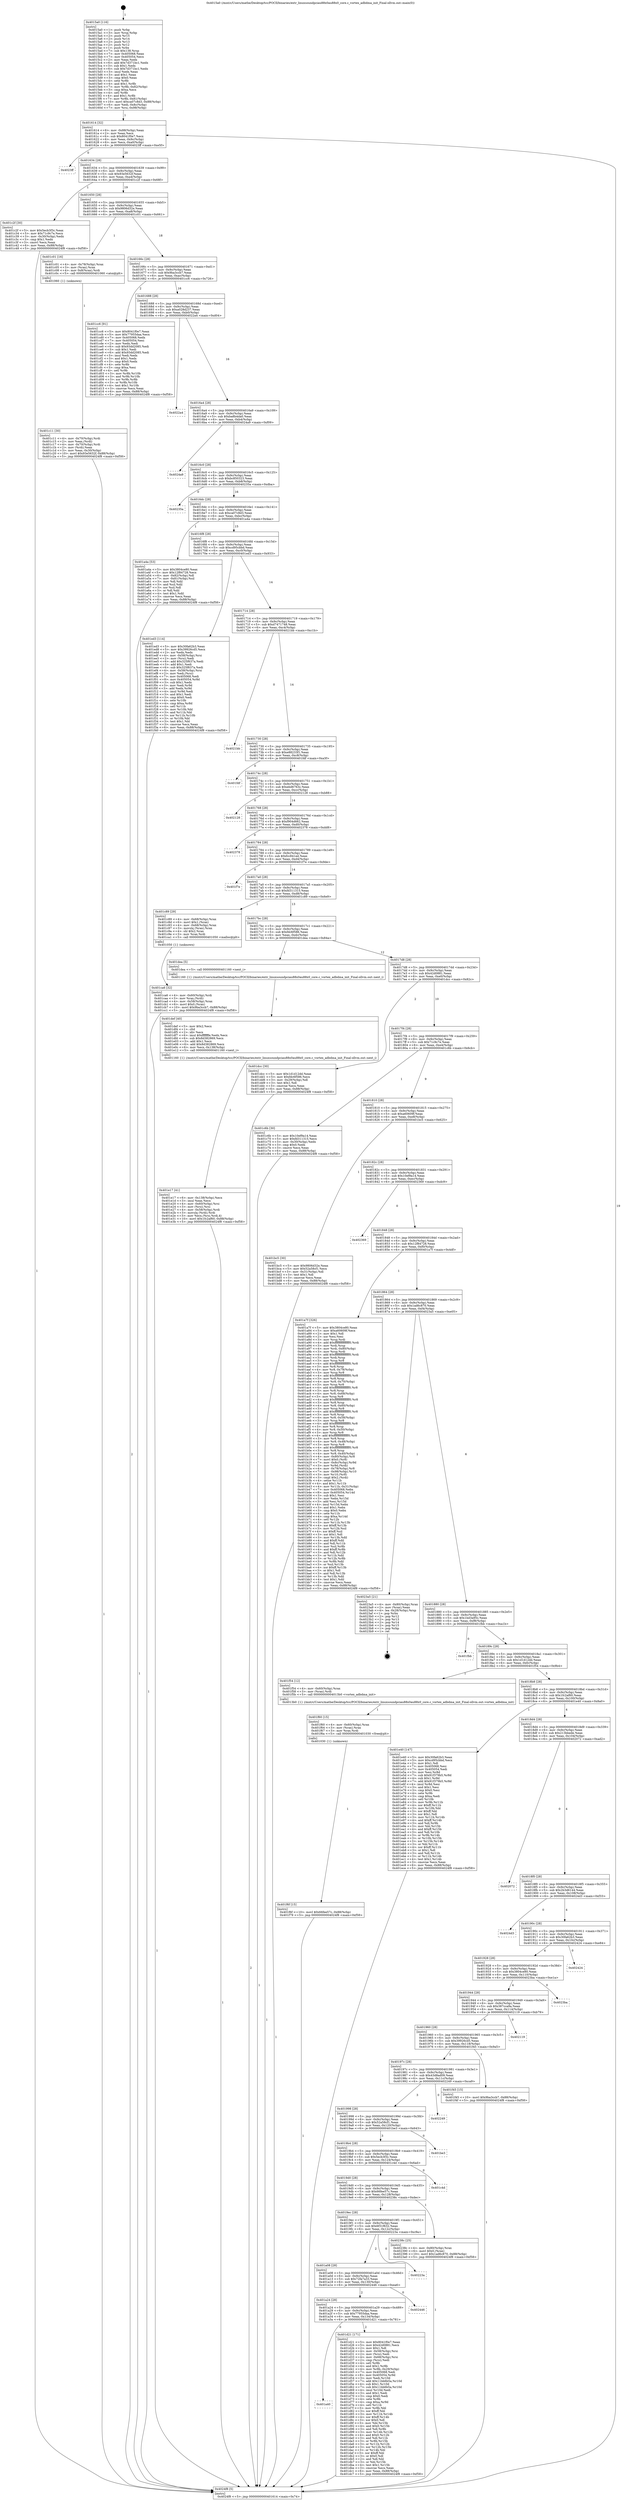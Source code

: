 digraph "0x4015a0" {
  label = "0x4015a0 (/mnt/c/Users/mathe/Desktop/tcc/POCII/binaries/extr_linuxsoundpciau88x0au88x0_core.c_vortex_adbdma_init_Final-ollvm.out::main(0))"
  labelloc = "t"
  node[shape=record]

  Entry [label="",width=0.3,height=0.3,shape=circle,fillcolor=black,style=filled]
  "0x401614" [label="{
     0x401614 [32]\l
     | [instrs]\l
     &nbsp;&nbsp;0x401614 \<+6\>: mov -0x88(%rbp),%eax\l
     &nbsp;&nbsp;0x40161a \<+2\>: mov %eax,%ecx\l
     &nbsp;&nbsp;0x40161c \<+6\>: sub $0x8041f0e7,%ecx\l
     &nbsp;&nbsp;0x401622 \<+6\>: mov %eax,-0x9c(%rbp)\l
     &nbsp;&nbsp;0x401628 \<+6\>: mov %ecx,-0xa0(%rbp)\l
     &nbsp;&nbsp;0x40162e \<+6\>: je 00000000004023ff \<main+0xe5f\>\l
  }"]
  "0x4023ff" [label="{
     0x4023ff\l
  }", style=dashed]
  "0x401634" [label="{
     0x401634 [28]\l
     | [instrs]\l
     &nbsp;&nbsp;0x401634 \<+5\>: jmp 0000000000401639 \<main+0x99\>\l
     &nbsp;&nbsp;0x401639 \<+6\>: mov -0x9c(%rbp),%eax\l
     &nbsp;&nbsp;0x40163f \<+5\>: sub $0x93e5632f,%eax\l
     &nbsp;&nbsp;0x401644 \<+6\>: mov %eax,-0xa4(%rbp)\l
     &nbsp;&nbsp;0x40164a \<+6\>: je 0000000000401c2f \<main+0x68f\>\l
  }"]
  Exit [label="",width=0.3,height=0.3,shape=circle,fillcolor=black,style=filled,peripheries=2]
  "0x401c2f" [label="{
     0x401c2f [30]\l
     | [instrs]\l
     &nbsp;&nbsp;0x401c2f \<+5\>: mov $0x5ecb3f3c,%eax\l
     &nbsp;&nbsp;0x401c34 \<+5\>: mov $0x71c9c7e,%ecx\l
     &nbsp;&nbsp;0x401c39 \<+3\>: mov -0x30(%rbp),%edx\l
     &nbsp;&nbsp;0x401c3c \<+3\>: cmp $0x1,%edx\l
     &nbsp;&nbsp;0x401c3f \<+3\>: cmovl %ecx,%eax\l
     &nbsp;&nbsp;0x401c42 \<+6\>: mov %eax,-0x88(%rbp)\l
     &nbsp;&nbsp;0x401c48 \<+5\>: jmp 00000000004024f8 \<main+0xf58\>\l
  }"]
  "0x401650" [label="{
     0x401650 [28]\l
     | [instrs]\l
     &nbsp;&nbsp;0x401650 \<+5\>: jmp 0000000000401655 \<main+0xb5\>\l
     &nbsp;&nbsp;0x401655 \<+6\>: mov -0x9c(%rbp),%eax\l
     &nbsp;&nbsp;0x40165b \<+5\>: sub $0x9806d32e,%eax\l
     &nbsp;&nbsp;0x401660 \<+6\>: mov %eax,-0xa8(%rbp)\l
     &nbsp;&nbsp;0x401666 \<+6\>: je 0000000000401c01 \<main+0x661\>\l
  }"]
  "0x401f6f" [label="{
     0x401f6f [15]\l
     | [instrs]\l
     &nbsp;&nbsp;0x401f6f \<+10\>: movl $0x66fee57c,-0x88(%rbp)\l
     &nbsp;&nbsp;0x401f79 \<+5\>: jmp 00000000004024f8 \<main+0xf58\>\l
  }"]
  "0x401c01" [label="{
     0x401c01 [16]\l
     | [instrs]\l
     &nbsp;&nbsp;0x401c01 \<+4\>: mov -0x78(%rbp),%rax\l
     &nbsp;&nbsp;0x401c05 \<+3\>: mov (%rax),%rax\l
     &nbsp;&nbsp;0x401c08 \<+4\>: mov 0x8(%rax),%rdi\l
     &nbsp;&nbsp;0x401c0c \<+5\>: call 0000000000401060 \<atoi@plt\>\l
     | [calls]\l
     &nbsp;&nbsp;0x401060 \{1\} (unknown)\l
  }"]
  "0x40166c" [label="{
     0x40166c [28]\l
     | [instrs]\l
     &nbsp;&nbsp;0x40166c \<+5\>: jmp 0000000000401671 \<main+0xd1\>\l
     &nbsp;&nbsp;0x401671 \<+6\>: mov -0x9c(%rbp),%eax\l
     &nbsp;&nbsp;0x401677 \<+5\>: sub $0x9ba3ccb7,%eax\l
     &nbsp;&nbsp;0x40167c \<+6\>: mov %eax,-0xac(%rbp)\l
     &nbsp;&nbsp;0x401682 \<+6\>: je 0000000000401cc6 \<main+0x726\>\l
  }"]
  "0x401f60" [label="{
     0x401f60 [15]\l
     | [instrs]\l
     &nbsp;&nbsp;0x401f60 \<+4\>: mov -0x60(%rbp),%rax\l
     &nbsp;&nbsp;0x401f64 \<+3\>: mov (%rax),%rax\l
     &nbsp;&nbsp;0x401f67 \<+3\>: mov %rax,%rdi\l
     &nbsp;&nbsp;0x401f6a \<+5\>: call 0000000000401030 \<free@plt\>\l
     | [calls]\l
     &nbsp;&nbsp;0x401030 \{1\} (unknown)\l
  }"]
  "0x401cc6" [label="{
     0x401cc6 [91]\l
     | [instrs]\l
     &nbsp;&nbsp;0x401cc6 \<+5\>: mov $0x8041f0e7,%eax\l
     &nbsp;&nbsp;0x401ccb \<+5\>: mov $0x77955daa,%ecx\l
     &nbsp;&nbsp;0x401cd0 \<+7\>: mov 0x405068,%edx\l
     &nbsp;&nbsp;0x401cd7 \<+7\>: mov 0x405054,%esi\l
     &nbsp;&nbsp;0x401cde \<+2\>: mov %edx,%edi\l
     &nbsp;&nbsp;0x401ce0 \<+6\>: sub $0x93dd2085,%edi\l
     &nbsp;&nbsp;0x401ce6 \<+3\>: sub $0x1,%edi\l
     &nbsp;&nbsp;0x401ce9 \<+6\>: add $0x93dd2085,%edi\l
     &nbsp;&nbsp;0x401cef \<+3\>: imul %edi,%edx\l
     &nbsp;&nbsp;0x401cf2 \<+3\>: and $0x1,%edx\l
     &nbsp;&nbsp;0x401cf5 \<+3\>: cmp $0x0,%edx\l
     &nbsp;&nbsp;0x401cf8 \<+4\>: sete %r8b\l
     &nbsp;&nbsp;0x401cfc \<+3\>: cmp $0xa,%esi\l
     &nbsp;&nbsp;0x401cff \<+4\>: setl %r9b\l
     &nbsp;&nbsp;0x401d03 \<+3\>: mov %r8b,%r10b\l
     &nbsp;&nbsp;0x401d06 \<+3\>: and %r9b,%r10b\l
     &nbsp;&nbsp;0x401d09 \<+3\>: xor %r9b,%r8b\l
     &nbsp;&nbsp;0x401d0c \<+3\>: or %r8b,%r10b\l
     &nbsp;&nbsp;0x401d0f \<+4\>: test $0x1,%r10b\l
     &nbsp;&nbsp;0x401d13 \<+3\>: cmovne %ecx,%eax\l
     &nbsp;&nbsp;0x401d16 \<+6\>: mov %eax,-0x88(%rbp)\l
     &nbsp;&nbsp;0x401d1c \<+5\>: jmp 00000000004024f8 \<main+0xf58\>\l
  }"]
  "0x401688" [label="{
     0x401688 [28]\l
     | [instrs]\l
     &nbsp;&nbsp;0x401688 \<+5\>: jmp 000000000040168d \<main+0xed\>\l
     &nbsp;&nbsp;0x40168d \<+6\>: mov -0x9c(%rbp),%eax\l
     &nbsp;&nbsp;0x401693 \<+5\>: sub $0xa028d237,%eax\l
     &nbsp;&nbsp;0x401698 \<+6\>: mov %eax,-0xb0(%rbp)\l
     &nbsp;&nbsp;0x40169e \<+6\>: je 00000000004022a4 \<main+0xd04\>\l
  }"]
  "0x401e17" [label="{
     0x401e17 [41]\l
     | [instrs]\l
     &nbsp;&nbsp;0x401e17 \<+6\>: mov -0x138(%rbp),%ecx\l
     &nbsp;&nbsp;0x401e1d \<+3\>: imul %eax,%ecx\l
     &nbsp;&nbsp;0x401e20 \<+4\>: mov -0x60(%rbp),%rsi\l
     &nbsp;&nbsp;0x401e24 \<+3\>: mov (%rsi),%rsi\l
     &nbsp;&nbsp;0x401e27 \<+4\>: mov -0x58(%rbp),%rdi\l
     &nbsp;&nbsp;0x401e2b \<+3\>: movslq (%rdi),%rdi\l
     &nbsp;&nbsp;0x401e2e \<+3\>: mov %ecx,(%rsi,%rdi,4)\l
     &nbsp;&nbsp;0x401e31 \<+10\>: movl $0x1fc2af60,-0x88(%rbp)\l
     &nbsp;&nbsp;0x401e3b \<+5\>: jmp 00000000004024f8 \<main+0xf58\>\l
  }"]
  "0x4022a4" [label="{
     0x4022a4\l
  }", style=dashed]
  "0x4016a4" [label="{
     0x4016a4 [28]\l
     | [instrs]\l
     &nbsp;&nbsp;0x4016a4 \<+5\>: jmp 00000000004016a9 \<main+0x109\>\l
     &nbsp;&nbsp;0x4016a9 \<+6\>: mov -0x9c(%rbp),%eax\l
     &nbsp;&nbsp;0x4016af \<+5\>: sub $0xba8b4da0,%eax\l
     &nbsp;&nbsp;0x4016b4 \<+6\>: mov %eax,-0xb4(%rbp)\l
     &nbsp;&nbsp;0x4016ba \<+6\>: je 00000000004024a9 \<main+0xf09\>\l
  }"]
  "0x401def" [label="{
     0x401def [40]\l
     | [instrs]\l
     &nbsp;&nbsp;0x401def \<+5\>: mov $0x2,%ecx\l
     &nbsp;&nbsp;0x401df4 \<+1\>: cltd\l
     &nbsp;&nbsp;0x401df5 \<+2\>: idiv %ecx\l
     &nbsp;&nbsp;0x401df7 \<+6\>: imul $0xfffffffe,%edx,%ecx\l
     &nbsp;&nbsp;0x401dfd \<+6\>: sub $0x8d382869,%ecx\l
     &nbsp;&nbsp;0x401e03 \<+3\>: add $0x1,%ecx\l
     &nbsp;&nbsp;0x401e06 \<+6\>: add $0x8d382869,%ecx\l
     &nbsp;&nbsp;0x401e0c \<+6\>: mov %ecx,-0x138(%rbp)\l
     &nbsp;&nbsp;0x401e12 \<+5\>: call 0000000000401160 \<next_i\>\l
     | [calls]\l
     &nbsp;&nbsp;0x401160 \{1\} (/mnt/c/Users/mathe/Desktop/tcc/POCII/binaries/extr_linuxsoundpciau88x0au88x0_core.c_vortex_adbdma_init_Final-ollvm.out::next_i)\l
  }"]
  "0x4024a9" [label="{
     0x4024a9\l
  }", style=dashed]
  "0x4016c0" [label="{
     0x4016c0 [28]\l
     | [instrs]\l
     &nbsp;&nbsp;0x4016c0 \<+5\>: jmp 00000000004016c5 \<main+0x125\>\l
     &nbsp;&nbsp;0x4016c5 \<+6\>: mov -0x9c(%rbp),%eax\l
     &nbsp;&nbsp;0x4016cb \<+5\>: sub $0xbc850323,%eax\l
     &nbsp;&nbsp;0x4016d0 \<+6\>: mov %eax,-0xb8(%rbp)\l
     &nbsp;&nbsp;0x4016d6 \<+6\>: je 000000000040235a \<main+0xdba\>\l
  }"]
  "0x401a40" [label="{
     0x401a40\l
  }", style=dashed]
  "0x40235a" [label="{
     0x40235a\l
  }", style=dashed]
  "0x4016dc" [label="{
     0x4016dc [28]\l
     | [instrs]\l
     &nbsp;&nbsp;0x4016dc \<+5\>: jmp 00000000004016e1 \<main+0x141\>\l
     &nbsp;&nbsp;0x4016e1 \<+6\>: mov -0x9c(%rbp),%eax\l
     &nbsp;&nbsp;0x4016e7 \<+5\>: sub $0xca07c8d3,%eax\l
     &nbsp;&nbsp;0x4016ec \<+6\>: mov %eax,-0xbc(%rbp)\l
     &nbsp;&nbsp;0x4016f2 \<+6\>: je 0000000000401a4a \<main+0x4aa\>\l
  }"]
  "0x401d21" [label="{
     0x401d21 [171]\l
     | [instrs]\l
     &nbsp;&nbsp;0x401d21 \<+5\>: mov $0x8041f0e7,%eax\l
     &nbsp;&nbsp;0x401d26 \<+5\>: mov $0x42d0881,%ecx\l
     &nbsp;&nbsp;0x401d2b \<+2\>: mov $0x1,%dl\l
     &nbsp;&nbsp;0x401d2d \<+4\>: mov -0x58(%rbp),%rsi\l
     &nbsp;&nbsp;0x401d31 \<+2\>: mov (%rsi),%edi\l
     &nbsp;&nbsp;0x401d33 \<+4\>: mov -0x68(%rbp),%rsi\l
     &nbsp;&nbsp;0x401d37 \<+2\>: cmp (%rsi),%edi\l
     &nbsp;&nbsp;0x401d39 \<+4\>: setl %r8b\l
     &nbsp;&nbsp;0x401d3d \<+4\>: and $0x1,%r8b\l
     &nbsp;&nbsp;0x401d41 \<+4\>: mov %r8b,-0x29(%rbp)\l
     &nbsp;&nbsp;0x401d45 \<+7\>: mov 0x405068,%edi\l
     &nbsp;&nbsp;0x401d4c \<+8\>: mov 0x405054,%r9d\l
     &nbsp;&nbsp;0x401d54 \<+3\>: mov %edi,%r10d\l
     &nbsp;&nbsp;0x401d57 \<+7\>: add $0x11bb6b5a,%r10d\l
     &nbsp;&nbsp;0x401d5e \<+4\>: sub $0x1,%r10d\l
     &nbsp;&nbsp;0x401d62 \<+7\>: sub $0x11bb6b5a,%r10d\l
     &nbsp;&nbsp;0x401d69 \<+4\>: imul %r10d,%edi\l
     &nbsp;&nbsp;0x401d6d \<+3\>: and $0x1,%edi\l
     &nbsp;&nbsp;0x401d70 \<+3\>: cmp $0x0,%edi\l
     &nbsp;&nbsp;0x401d73 \<+4\>: sete %r8b\l
     &nbsp;&nbsp;0x401d77 \<+4\>: cmp $0xa,%r9d\l
     &nbsp;&nbsp;0x401d7b \<+4\>: setl %r11b\l
     &nbsp;&nbsp;0x401d7f \<+3\>: mov %r8b,%bl\l
     &nbsp;&nbsp;0x401d82 \<+3\>: xor $0xff,%bl\l
     &nbsp;&nbsp;0x401d85 \<+3\>: mov %r11b,%r14b\l
     &nbsp;&nbsp;0x401d88 \<+4\>: xor $0xff,%r14b\l
     &nbsp;&nbsp;0x401d8c \<+3\>: xor $0x0,%dl\l
     &nbsp;&nbsp;0x401d8f \<+3\>: mov %bl,%r15b\l
     &nbsp;&nbsp;0x401d92 \<+4\>: and $0x0,%r15b\l
     &nbsp;&nbsp;0x401d96 \<+3\>: and %dl,%r8b\l
     &nbsp;&nbsp;0x401d99 \<+3\>: mov %r14b,%r12b\l
     &nbsp;&nbsp;0x401d9c \<+4\>: and $0x0,%r12b\l
     &nbsp;&nbsp;0x401da0 \<+3\>: and %dl,%r11b\l
     &nbsp;&nbsp;0x401da3 \<+3\>: or %r8b,%r15b\l
     &nbsp;&nbsp;0x401da6 \<+3\>: or %r11b,%r12b\l
     &nbsp;&nbsp;0x401da9 \<+3\>: xor %r12b,%r15b\l
     &nbsp;&nbsp;0x401dac \<+3\>: or %r14b,%bl\l
     &nbsp;&nbsp;0x401daf \<+3\>: xor $0xff,%bl\l
     &nbsp;&nbsp;0x401db2 \<+3\>: or $0x0,%dl\l
     &nbsp;&nbsp;0x401db5 \<+2\>: and %dl,%bl\l
     &nbsp;&nbsp;0x401db7 \<+3\>: or %bl,%r15b\l
     &nbsp;&nbsp;0x401dba \<+4\>: test $0x1,%r15b\l
     &nbsp;&nbsp;0x401dbe \<+3\>: cmovne %ecx,%eax\l
     &nbsp;&nbsp;0x401dc1 \<+6\>: mov %eax,-0x88(%rbp)\l
     &nbsp;&nbsp;0x401dc7 \<+5\>: jmp 00000000004024f8 \<main+0xf58\>\l
  }"]
  "0x401a4a" [label="{
     0x401a4a [53]\l
     | [instrs]\l
     &nbsp;&nbsp;0x401a4a \<+5\>: mov $0x3804ce80,%eax\l
     &nbsp;&nbsp;0x401a4f \<+5\>: mov $0x12f84728,%ecx\l
     &nbsp;&nbsp;0x401a54 \<+6\>: mov -0x82(%rbp),%dl\l
     &nbsp;&nbsp;0x401a5a \<+7\>: mov -0x81(%rbp),%sil\l
     &nbsp;&nbsp;0x401a61 \<+3\>: mov %dl,%dil\l
     &nbsp;&nbsp;0x401a64 \<+3\>: and %sil,%dil\l
     &nbsp;&nbsp;0x401a67 \<+3\>: xor %sil,%dl\l
     &nbsp;&nbsp;0x401a6a \<+3\>: or %dl,%dil\l
     &nbsp;&nbsp;0x401a6d \<+4\>: test $0x1,%dil\l
     &nbsp;&nbsp;0x401a71 \<+3\>: cmovne %ecx,%eax\l
     &nbsp;&nbsp;0x401a74 \<+6\>: mov %eax,-0x88(%rbp)\l
     &nbsp;&nbsp;0x401a7a \<+5\>: jmp 00000000004024f8 \<main+0xf58\>\l
  }"]
  "0x4016f8" [label="{
     0x4016f8 [28]\l
     | [instrs]\l
     &nbsp;&nbsp;0x4016f8 \<+5\>: jmp 00000000004016fd \<main+0x15d\>\l
     &nbsp;&nbsp;0x4016fd \<+6\>: mov -0x9c(%rbp),%eax\l
     &nbsp;&nbsp;0x401703 \<+5\>: sub $0xcd95cbbd,%eax\l
     &nbsp;&nbsp;0x401708 \<+6\>: mov %eax,-0xc0(%rbp)\l
     &nbsp;&nbsp;0x40170e \<+6\>: je 0000000000401ed3 \<main+0x933\>\l
  }"]
  "0x4024f8" [label="{
     0x4024f8 [5]\l
     | [instrs]\l
     &nbsp;&nbsp;0x4024f8 \<+5\>: jmp 0000000000401614 \<main+0x74\>\l
  }"]
  "0x4015a0" [label="{
     0x4015a0 [116]\l
     | [instrs]\l
     &nbsp;&nbsp;0x4015a0 \<+1\>: push %rbp\l
     &nbsp;&nbsp;0x4015a1 \<+3\>: mov %rsp,%rbp\l
     &nbsp;&nbsp;0x4015a4 \<+2\>: push %r15\l
     &nbsp;&nbsp;0x4015a6 \<+2\>: push %r14\l
     &nbsp;&nbsp;0x4015a8 \<+2\>: push %r13\l
     &nbsp;&nbsp;0x4015aa \<+2\>: push %r12\l
     &nbsp;&nbsp;0x4015ac \<+1\>: push %rbx\l
     &nbsp;&nbsp;0x4015ad \<+7\>: sub $0x138,%rsp\l
     &nbsp;&nbsp;0x4015b4 \<+7\>: mov 0x405068,%eax\l
     &nbsp;&nbsp;0x4015bb \<+7\>: mov 0x405054,%ecx\l
     &nbsp;&nbsp;0x4015c2 \<+2\>: mov %eax,%edx\l
     &nbsp;&nbsp;0x4015c4 \<+6\>: add $0x7d371bc1,%edx\l
     &nbsp;&nbsp;0x4015ca \<+3\>: sub $0x1,%edx\l
     &nbsp;&nbsp;0x4015cd \<+6\>: sub $0x7d371bc1,%edx\l
     &nbsp;&nbsp;0x4015d3 \<+3\>: imul %edx,%eax\l
     &nbsp;&nbsp;0x4015d6 \<+3\>: and $0x1,%eax\l
     &nbsp;&nbsp;0x4015d9 \<+3\>: cmp $0x0,%eax\l
     &nbsp;&nbsp;0x4015dc \<+4\>: sete %r8b\l
     &nbsp;&nbsp;0x4015e0 \<+4\>: and $0x1,%r8b\l
     &nbsp;&nbsp;0x4015e4 \<+7\>: mov %r8b,-0x82(%rbp)\l
     &nbsp;&nbsp;0x4015eb \<+3\>: cmp $0xa,%ecx\l
     &nbsp;&nbsp;0x4015ee \<+4\>: setl %r8b\l
     &nbsp;&nbsp;0x4015f2 \<+4\>: and $0x1,%r8b\l
     &nbsp;&nbsp;0x4015f6 \<+7\>: mov %r8b,-0x81(%rbp)\l
     &nbsp;&nbsp;0x4015fd \<+10\>: movl $0xca07c8d3,-0x88(%rbp)\l
     &nbsp;&nbsp;0x401607 \<+6\>: mov %edi,-0x8c(%rbp)\l
     &nbsp;&nbsp;0x40160d \<+7\>: mov %rsi,-0x98(%rbp)\l
  }"]
  "0x401a24" [label="{
     0x401a24 [28]\l
     | [instrs]\l
     &nbsp;&nbsp;0x401a24 \<+5\>: jmp 0000000000401a29 \<main+0x489\>\l
     &nbsp;&nbsp;0x401a29 \<+6\>: mov -0x9c(%rbp),%eax\l
     &nbsp;&nbsp;0x401a2f \<+5\>: sub $0x77955daa,%eax\l
     &nbsp;&nbsp;0x401a34 \<+6\>: mov %eax,-0x134(%rbp)\l
     &nbsp;&nbsp;0x401a3a \<+6\>: je 0000000000401d21 \<main+0x781\>\l
  }"]
  "0x401ed3" [label="{
     0x401ed3 [114]\l
     | [instrs]\l
     &nbsp;&nbsp;0x401ed3 \<+5\>: mov $0x30fa62b3,%eax\l
     &nbsp;&nbsp;0x401ed8 \<+5\>: mov $0x39926cd5,%ecx\l
     &nbsp;&nbsp;0x401edd \<+2\>: xor %edx,%edx\l
     &nbsp;&nbsp;0x401edf \<+4\>: mov -0x58(%rbp),%rsi\l
     &nbsp;&nbsp;0x401ee3 \<+2\>: mov (%rsi),%edi\l
     &nbsp;&nbsp;0x401ee5 \<+6\>: add $0x325f637a,%edi\l
     &nbsp;&nbsp;0x401eeb \<+3\>: add $0x1,%edi\l
     &nbsp;&nbsp;0x401eee \<+6\>: sub $0x325f637a,%edi\l
     &nbsp;&nbsp;0x401ef4 \<+4\>: mov -0x58(%rbp),%rsi\l
     &nbsp;&nbsp;0x401ef8 \<+2\>: mov %edi,(%rsi)\l
     &nbsp;&nbsp;0x401efa \<+7\>: mov 0x405068,%edi\l
     &nbsp;&nbsp;0x401f01 \<+8\>: mov 0x405054,%r8d\l
     &nbsp;&nbsp;0x401f09 \<+3\>: sub $0x1,%edx\l
     &nbsp;&nbsp;0x401f0c \<+3\>: mov %edi,%r9d\l
     &nbsp;&nbsp;0x401f0f \<+3\>: add %edx,%r9d\l
     &nbsp;&nbsp;0x401f12 \<+4\>: imul %r9d,%edi\l
     &nbsp;&nbsp;0x401f16 \<+3\>: and $0x1,%edi\l
     &nbsp;&nbsp;0x401f19 \<+3\>: cmp $0x0,%edi\l
     &nbsp;&nbsp;0x401f1c \<+4\>: sete %r10b\l
     &nbsp;&nbsp;0x401f20 \<+4\>: cmp $0xa,%r8d\l
     &nbsp;&nbsp;0x401f24 \<+4\>: setl %r11b\l
     &nbsp;&nbsp;0x401f28 \<+3\>: mov %r10b,%bl\l
     &nbsp;&nbsp;0x401f2b \<+3\>: and %r11b,%bl\l
     &nbsp;&nbsp;0x401f2e \<+3\>: xor %r11b,%r10b\l
     &nbsp;&nbsp;0x401f31 \<+3\>: or %r10b,%bl\l
     &nbsp;&nbsp;0x401f34 \<+3\>: test $0x1,%bl\l
     &nbsp;&nbsp;0x401f37 \<+3\>: cmovne %ecx,%eax\l
     &nbsp;&nbsp;0x401f3a \<+6\>: mov %eax,-0x88(%rbp)\l
     &nbsp;&nbsp;0x401f40 \<+5\>: jmp 00000000004024f8 \<main+0xf58\>\l
  }"]
  "0x401714" [label="{
     0x401714 [28]\l
     | [instrs]\l
     &nbsp;&nbsp;0x401714 \<+5\>: jmp 0000000000401719 \<main+0x179\>\l
     &nbsp;&nbsp;0x401719 \<+6\>: mov -0x9c(%rbp),%eax\l
     &nbsp;&nbsp;0x40171f \<+5\>: sub $0xd7471748,%eax\l
     &nbsp;&nbsp;0x401724 \<+6\>: mov %eax,-0xc4(%rbp)\l
     &nbsp;&nbsp;0x40172a \<+6\>: je 00000000004021bb \<main+0xc1b\>\l
  }"]
  "0x402446" [label="{
     0x402446\l
  }", style=dashed]
  "0x4021bb" [label="{
     0x4021bb\l
  }", style=dashed]
  "0x401730" [label="{
     0x401730 [28]\l
     | [instrs]\l
     &nbsp;&nbsp;0x401730 \<+5\>: jmp 0000000000401735 \<main+0x195\>\l
     &nbsp;&nbsp;0x401735 \<+6\>: mov -0x9c(%rbp),%eax\l
     &nbsp;&nbsp;0x40173b \<+5\>: sub $0xe88233f1,%eax\l
     &nbsp;&nbsp;0x401740 \<+6\>: mov %eax,-0xc8(%rbp)\l
     &nbsp;&nbsp;0x401746 \<+6\>: je 0000000000401fdf \<main+0xa3f\>\l
  }"]
  "0x401a08" [label="{
     0x401a08 [28]\l
     | [instrs]\l
     &nbsp;&nbsp;0x401a08 \<+5\>: jmp 0000000000401a0d \<main+0x46d\>\l
     &nbsp;&nbsp;0x401a0d \<+6\>: mov -0x9c(%rbp),%eax\l
     &nbsp;&nbsp;0x401a13 \<+5\>: sub $0x72fa7a33,%eax\l
     &nbsp;&nbsp;0x401a18 \<+6\>: mov %eax,-0x130(%rbp)\l
     &nbsp;&nbsp;0x401a1e \<+6\>: je 0000000000402446 \<main+0xea6\>\l
  }"]
  "0x401fdf" [label="{
     0x401fdf\l
  }", style=dashed]
  "0x40174c" [label="{
     0x40174c [28]\l
     | [instrs]\l
     &nbsp;&nbsp;0x40174c \<+5\>: jmp 0000000000401751 \<main+0x1b1\>\l
     &nbsp;&nbsp;0x401751 \<+6\>: mov -0x9c(%rbp),%eax\l
     &nbsp;&nbsp;0x401757 \<+5\>: sub $0xebd6763c,%eax\l
     &nbsp;&nbsp;0x40175c \<+6\>: mov %eax,-0xcc(%rbp)\l
     &nbsp;&nbsp;0x401762 \<+6\>: je 0000000000402128 \<main+0xb88\>\l
  }"]
  "0x40223a" [label="{
     0x40223a\l
  }", style=dashed]
  "0x402128" [label="{
     0x402128\l
  }", style=dashed]
  "0x401768" [label="{
     0x401768 [28]\l
     | [instrs]\l
     &nbsp;&nbsp;0x401768 \<+5\>: jmp 000000000040176d \<main+0x1cd\>\l
     &nbsp;&nbsp;0x40176d \<+6\>: mov -0x9c(%rbp),%eax\l
     &nbsp;&nbsp;0x401773 \<+5\>: sub $0xf904d662,%eax\l
     &nbsp;&nbsp;0x401778 \<+6\>: mov %eax,-0xd0(%rbp)\l
     &nbsp;&nbsp;0x40177e \<+6\>: je 0000000000402378 \<main+0xdd8\>\l
  }"]
  "0x4019ec" [label="{
     0x4019ec [28]\l
     | [instrs]\l
     &nbsp;&nbsp;0x4019ec \<+5\>: jmp 00000000004019f1 \<main+0x451\>\l
     &nbsp;&nbsp;0x4019f1 \<+6\>: mov -0x9c(%rbp),%eax\l
     &nbsp;&nbsp;0x4019f7 \<+5\>: sub $0x6f31f632,%eax\l
     &nbsp;&nbsp;0x4019fc \<+6\>: mov %eax,-0x12c(%rbp)\l
     &nbsp;&nbsp;0x401a02 \<+6\>: je 000000000040223a \<main+0xc9a\>\l
  }"]
  "0x402378" [label="{
     0x402378\l
  }", style=dashed]
  "0x401784" [label="{
     0x401784 [28]\l
     | [instrs]\l
     &nbsp;&nbsp;0x401784 \<+5\>: jmp 0000000000401789 \<main+0x1e9\>\l
     &nbsp;&nbsp;0x401789 \<+6\>: mov -0x9c(%rbp),%eax\l
     &nbsp;&nbsp;0x40178f \<+5\>: sub $0xfcc841ed,%eax\l
     &nbsp;&nbsp;0x401794 \<+6\>: mov %eax,-0xd4(%rbp)\l
     &nbsp;&nbsp;0x40179a \<+6\>: je 0000000000401f7e \<main+0x9de\>\l
  }"]
  "0x40238c" [label="{
     0x40238c [25]\l
     | [instrs]\l
     &nbsp;&nbsp;0x40238c \<+4\>: mov -0x80(%rbp),%rax\l
     &nbsp;&nbsp;0x402390 \<+6\>: movl $0x0,(%rax)\l
     &nbsp;&nbsp;0x402396 \<+10\>: movl $0x1ad6c870,-0x88(%rbp)\l
     &nbsp;&nbsp;0x4023a0 \<+5\>: jmp 00000000004024f8 \<main+0xf58\>\l
  }"]
  "0x401f7e" [label="{
     0x401f7e\l
  }", style=dashed]
  "0x4017a0" [label="{
     0x4017a0 [28]\l
     | [instrs]\l
     &nbsp;&nbsp;0x4017a0 \<+5\>: jmp 00000000004017a5 \<main+0x205\>\l
     &nbsp;&nbsp;0x4017a5 \<+6\>: mov -0x9c(%rbp),%eax\l
     &nbsp;&nbsp;0x4017ab \<+5\>: sub $0xfd311315,%eax\l
     &nbsp;&nbsp;0x4017b0 \<+6\>: mov %eax,-0xd8(%rbp)\l
     &nbsp;&nbsp;0x4017b6 \<+6\>: je 0000000000401c89 \<main+0x6e9\>\l
  }"]
  "0x4019d0" [label="{
     0x4019d0 [28]\l
     | [instrs]\l
     &nbsp;&nbsp;0x4019d0 \<+5\>: jmp 00000000004019d5 \<main+0x435\>\l
     &nbsp;&nbsp;0x4019d5 \<+6\>: mov -0x9c(%rbp),%eax\l
     &nbsp;&nbsp;0x4019db \<+5\>: sub $0x66fee57c,%eax\l
     &nbsp;&nbsp;0x4019e0 \<+6\>: mov %eax,-0x128(%rbp)\l
     &nbsp;&nbsp;0x4019e6 \<+6\>: je 000000000040238c \<main+0xdec\>\l
  }"]
  "0x401c89" [label="{
     0x401c89 [29]\l
     | [instrs]\l
     &nbsp;&nbsp;0x401c89 \<+4\>: mov -0x68(%rbp),%rax\l
     &nbsp;&nbsp;0x401c8d \<+6\>: movl $0x1,(%rax)\l
     &nbsp;&nbsp;0x401c93 \<+4\>: mov -0x68(%rbp),%rax\l
     &nbsp;&nbsp;0x401c97 \<+3\>: movslq (%rax),%rax\l
     &nbsp;&nbsp;0x401c9a \<+4\>: shl $0x2,%rax\l
     &nbsp;&nbsp;0x401c9e \<+3\>: mov %rax,%rdi\l
     &nbsp;&nbsp;0x401ca1 \<+5\>: call 0000000000401050 \<malloc@plt\>\l
     | [calls]\l
     &nbsp;&nbsp;0x401050 \{1\} (unknown)\l
  }"]
  "0x4017bc" [label="{
     0x4017bc [28]\l
     | [instrs]\l
     &nbsp;&nbsp;0x4017bc \<+5\>: jmp 00000000004017c1 \<main+0x221\>\l
     &nbsp;&nbsp;0x4017c1 \<+6\>: mov -0x9c(%rbp),%eax\l
     &nbsp;&nbsp;0x4017c7 \<+5\>: sub $0xfdc6f586,%eax\l
     &nbsp;&nbsp;0x4017cc \<+6\>: mov %eax,-0xdc(%rbp)\l
     &nbsp;&nbsp;0x4017d2 \<+6\>: je 0000000000401dea \<main+0x84a\>\l
  }"]
  "0x401c4d" [label="{
     0x401c4d\l
  }", style=dashed]
  "0x401dea" [label="{
     0x401dea [5]\l
     | [instrs]\l
     &nbsp;&nbsp;0x401dea \<+5\>: call 0000000000401160 \<next_i\>\l
     | [calls]\l
     &nbsp;&nbsp;0x401160 \{1\} (/mnt/c/Users/mathe/Desktop/tcc/POCII/binaries/extr_linuxsoundpciau88x0au88x0_core.c_vortex_adbdma_init_Final-ollvm.out::next_i)\l
  }"]
  "0x4017d8" [label="{
     0x4017d8 [28]\l
     | [instrs]\l
     &nbsp;&nbsp;0x4017d8 \<+5\>: jmp 00000000004017dd \<main+0x23d\>\l
     &nbsp;&nbsp;0x4017dd \<+6\>: mov -0x9c(%rbp),%eax\l
     &nbsp;&nbsp;0x4017e3 \<+5\>: sub $0x42d0881,%eax\l
     &nbsp;&nbsp;0x4017e8 \<+6\>: mov %eax,-0xe0(%rbp)\l
     &nbsp;&nbsp;0x4017ee \<+6\>: je 0000000000401dcc \<main+0x82c\>\l
  }"]
  "0x4019b4" [label="{
     0x4019b4 [28]\l
     | [instrs]\l
     &nbsp;&nbsp;0x4019b4 \<+5\>: jmp 00000000004019b9 \<main+0x419\>\l
     &nbsp;&nbsp;0x4019b9 \<+6\>: mov -0x9c(%rbp),%eax\l
     &nbsp;&nbsp;0x4019bf \<+5\>: sub $0x5ecb3f3c,%eax\l
     &nbsp;&nbsp;0x4019c4 \<+6\>: mov %eax,-0x124(%rbp)\l
     &nbsp;&nbsp;0x4019ca \<+6\>: je 0000000000401c4d \<main+0x6ad\>\l
  }"]
  "0x401dcc" [label="{
     0x401dcc [30]\l
     | [instrs]\l
     &nbsp;&nbsp;0x401dcc \<+5\>: mov $0x1d1d12dd,%eax\l
     &nbsp;&nbsp;0x401dd1 \<+5\>: mov $0xfdc6f586,%ecx\l
     &nbsp;&nbsp;0x401dd6 \<+3\>: mov -0x29(%rbp),%dl\l
     &nbsp;&nbsp;0x401dd9 \<+3\>: test $0x1,%dl\l
     &nbsp;&nbsp;0x401ddc \<+3\>: cmovne %ecx,%eax\l
     &nbsp;&nbsp;0x401ddf \<+6\>: mov %eax,-0x88(%rbp)\l
     &nbsp;&nbsp;0x401de5 \<+5\>: jmp 00000000004024f8 \<main+0xf58\>\l
  }"]
  "0x4017f4" [label="{
     0x4017f4 [28]\l
     | [instrs]\l
     &nbsp;&nbsp;0x4017f4 \<+5\>: jmp 00000000004017f9 \<main+0x259\>\l
     &nbsp;&nbsp;0x4017f9 \<+6\>: mov -0x9c(%rbp),%eax\l
     &nbsp;&nbsp;0x4017ff \<+5\>: sub $0x71c9c7e,%eax\l
     &nbsp;&nbsp;0x401804 \<+6\>: mov %eax,-0xe4(%rbp)\l
     &nbsp;&nbsp;0x40180a \<+6\>: je 0000000000401c6b \<main+0x6cb\>\l
  }"]
  "0x401be3" [label="{
     0x401be3\l
  }", style=dashed]
  "0x401c6b" [label="{
     0x401c6b [30]\l
     | [instrs]\l
     &nbsp;&nbsp;0x401c6b \<+5\>: mov $0x10ef9a14,%eax\l
     &nbsp;&nbsp;0x401c70 \<+5\>: mov $0xfd311315,%ecx\l
     &nbsp;&nbsp;0x401c75 \<+3\>: mov -0x30(%rbp),%edx\l
     &nbsp;&nbsp;0x401c78 \<+3\>: cmp $0x0,%edx\l
     &nbsp;&nbsp;0x401c7b \<+3\>: cmove %ecx,%eax\l
     &nbsp;&nbsp;0x401c7e \<+6\>: mov %eax,-0x88(%rbp)\l
     &nbsp;&nbsp;0x401c84 \<+5\>: jmp 00000000004024f8 \<main+0xf58\>\l
  }"]
  "0x401810" [label="{
     0x401810 [28]\l
     | [instrs]\l
     &nbsp;&nbsp;0x401810 \<+5\>: jmp 0000000000401815 \<main+0x275\>\l
     &nbsp;&nbsp;0x401815 \<+6\>: mov -0x9c(%rbp),%eax\l
     &nbsp;&nbsp;0x40181b \<+5\>: sub $0xa60609f,%eax\l
     &nbsp;&nbsp;0x401820 \<+6\>: mov %eax,-0xe8(%rbp)\l
     &nbsp;&nbsp;0x401826 \<+6\>: je 0000000000401bc5 \<main+0x625\>\l
  }"]
  "0x401998" [label="{
     0x401998 [28]\l
     | [instrs]\l
     &nbsp;&nbsp;0x401998 \<+5\>: jmp 000000000040199d \<main+0x3fd\>\l
     &nbsp;&nbsp;0x40199d \<+6\>: mov -0x9c(%rbp),%eax\l
     &nbsp;&nbsp;0x4019a3 \<+5\>: sub $0x52a58cf1,%eax\l
     &nbsp;&nbsp;0x4019a8 \<+6\>: mov %eax,-0x120(%rbp)\l
     &nbsp;&nbsp;0x4019ae \<+6\>: je 0000000000401be3 \<main+0x643\>\l
  }"]
  "0x401bc5" [label="{
     0x401bc5 [30]\l
     | [instrs]\l
     &nbsp;&nbsp;0x401bc5 \<+5\>: mov $0x9806d32e,%eax\l
     &nbsp;&nbsp;0x401bca \<+5\>: mov $0x52a58cf1,%ecx\l
     &nbsp;&nbsp;0x401bcf \<+3\>: mov -0x31(%rbp),%dl\l
     &nbsp;&nbsp;0x401bd2 \<+3\>: test $0x1,%dl\l
     &nbsp;&nbsp;0x401bd5 \<+3\>: cmovne %ecx,%eax\l
     &nbsp;&nbsp;0x401bd8 \<+6\>: mov %eax,-0x88(%rbp)\l
     &nbsp;&nbsp;0x401bde \<+5\>: jmp 00000000004024f8 \<main+0xf58\>\l
  }"]
  "0x40182c" [label="{
     0x40182c [28]\l
     | [instrs]\l
     &nbsp;&nbsp;0x40182c \<+5\>: jmp 0000000000401831 \<main+0x291\>\l
     &nbsp;&nbsp;0x401831 \<+6\>: mov -0x9c(%rbp),%eax\l
     &nbsp;&nbsp;0x401837 \<+5\>: sub $0x10ef9a14,%eax\l
     &nbsp;&nbsp;0x40183c \<+6\>: mov %eax,-0xec(%rbp)\l
     &nbsp;&nbsp;0x401842 \<+6\>: je 0000000000402369 \<main+0xdc9\>\l
  }"]
  "0x402249" [label="{
     0x402249\l
  }", style=dashed]
  "0x402369" [label="{
     0x402369\l
  }", style=dashed]
  "0x401848" [label="{
     0x401848 [28]\l
     | [instrs]\l
     &nbsp;&nbsp;0x401848 \<+5\>: jmp 000000000040184d \<main+0x2ad\>\l
     &nbsp;&nbsp;0x40184d \<+6\>: mov -0x9c(%rbp),%eax\l
     &nbsp;&nbsp;0x401853 \<+5\>: sub $0x12f84728,%eax\l
     &nbsp;&nbsp;0x401858 \<+6\>: mov %eax,-0xf0(%rbp)\l
     &nbsp;&nbsp;0x40185e \<+6\>: je 0000000000401a7f \<main+0x4df\>\l
  }"]
  "0x40197c" [label="{
     0x40197c [28]\l
     | [instrs]\l
     &nbsp;&nbsp;0x40197c \<+5\>: jmp 0000000000401981 \<main+0x3e1\>\l
     &nbsp;&nbsp;0x401981 \<+6\>: mov -0x9c(%rbp),%eax\l
     &nbsp;&nbsp;0x401987 \<+5\>: sub $0x43d8ad09,%eax\l
     &nbsp;&nbsp;0x40198c \<+6\>: mov %eax,-0x11c(%rbp)\l
     &nbsp;&nbsp;0x401992 \<+6\>: je 0000000000402249 \<main+0xca9\>\l
  }"]
  "0x401a7f" [label="{
     0x401a7f [326]\l
     | [instrs]\l
     &nbsp;&nbsp;0x401a7f \<+5\>: mov $0x3804ce80,%eax\l
     &nbsp;&nbsp;0x401a84 \<+5\>: mov $0xa60609f,%ecx\l
     &nbsp;&nbsp;0x401a89 \<+2\>: mov $0x1,%dl\l
     &nbsp;&nbsp;0x401a8b \<+2\>: xor %esi,%esi\l
     &nbsp;&nbsp;0x401a8d \<+3\>: mov %rsp,%rdi\l
     &nbsp;&nbsp;0x401a90 \<+4\>: add $0xfffffffffffffff0,%rdi\l
     &nbsp;&nbsp;0x401a94 \<+3\>: mov %rdi,%rsp\l
     &nbsp;&nbsp;0x401a97 \<+4\>: mov %rdi,-0x80(%rbp)\l
     &nbsp;&nbsp;0x401a9b \<+3\>: mov %rsp,%rdi\l
     &nbsp;&nbsp;0x401a9e \<+4\>: add $0xfffffffffffffff0,%rdi\l
     &nbsp;&nbsp;0x401aa2 \<+3\>: mov %rdi,%rsp\l
     &nbsp;&nbsp;0x401aa5 \<+3\>: mov %rsp,%r8\l
     &nbsp;&nbsp;0x401aa8 \<+4\>: add $0xfffffffffffffff0,%r8\l
     &nbsp;&nbsp;0x401aac \<+3\>: mov %r8,%rsp\l
     &nbsp;&nbsp;0x401aaf \<+4\>: mov %r8,-0x78(%rbp)\l
     &nbsp;&nbsp;0x401ab3 \<+3\>: mov %rsp,%r8\l
     &nbsp;&nbsp;0x401ab6 \<+4\>: add $0xfffffffffffffff0,%r8\l
     &nbsp;&nbsp;0x401aba \<+3\>: mov %r8,%rsp\l
     &nbsp;&nbsp;0x401abd \<+4\>: mov %r8,-0x70(%rbp)\l
     &nbsp;&nbsp;0x401ac1 \<+3\>: mov %rsp,%r8\l
     &nbsp;&nbsp;0x401ac4 \<+4\>: add $0xfffffffffffffff0,%r8\l
     &nbsp;&nbsp;0x401ac8 \<+3\>: mov %r8,%rsp\l
     &nbsp;&nbsp;0x401acb \<+4\>: mov %r8,-0x68(%rbp)\l
     &nbsp;&nbsp;0x401acf \<+3\>: mov %rsp,%r8\l
     &nbsp;&nbsp;0x401ad2 \<+4\>: add $0xfffffffffffffff0,%r8\l
     &nbsp;&nbsp;0x401ad6 \<+3\>: mov %r8,%rsp\l
     &nbsp;&nbsp;0x401ad9 \<+4\>: mov %r8,-0x60(%rbp)\l
     &nbsp;&nbsp;0x401add \<+3\>: mov %rsp,%r8\l
     &nbsp;&nbsp;0x401ae0 \<+4\>: add $0xfffffffffffffff0,%r8\l
     &nbsp;&nbsp;0x401ae4 \<+3\>: mov %r8,%rsp\l
     &nbsp;&nbsp;0x401ae7 \<+4\>: mov %r8,-0x58(%rbp)\l
     &nbsp;&nbsp;0x401aeb \<+3\>: mov %rsp,%r8\l
     &nbsp;&nbsp;0x401aee \<+4\>: add $0xfffffffffffffff0,%r8\l
     &nbsp;&nbsp;0x401af2 \<+3\>: mov %r8,%rsp\l
     &nbsp;&nbsp;0x401af5 \<+4\>: mov %r8,-0x50(%rbp)\l
     &nbsp;&nbsp;0x401af9 \<+3\>: mov %rsp,%r8\l
     &nbsp;&nbsp;0x401afc \<+4\>: add $0xfffffffffffffff0,%r8\l
     &nbsp;&nbsp;0x401b00 \<+3\>: mov %r8,%rsp\l
     &nbsp;&nbsp;0x401b03 \<+4\>: mov %r8,-0x48(%rbp)\l
     &nbsp;&nbsp;0x401b07 \<+3\>: mov %rsp,%r8\l
     &nbsp;&nbsp;0x401b0a \<+4\>: add $0xfffffffffffffff0,%r8\l
     &nbsp;&nbsp;0x401b0e \<+3\>: mov %r8,%rsp\l
     &nbsp;&nbsp;0x401b11 \<+4\>: mov %r8,-0x40(%rbp)\l
     &nbsp;&nbsp;0x401b15 \<+4\>: mov -0x80(%rbp),%r8\l
     &nbsp;&nbsp;0x401b19 \<+7\>: movl $0x0,(%r8)\l
     &nbsp;&nbsp;0x401b20 \<+7\>: mov -0x8c(%rbp),%r9d\l
     &nbsp;&nbsp;0x401b27 \<+3\>: mov %r9d,(%rdi)\l
     &nbsp;&nbsp;0x401b2a \<+4\>: mov -0x78(%rbp),%r8\l
     &nbsp;&nbsp;0x401b2e \<+7\>: mov -0x98(%rbp),%r10\l
     &nbsp;&nbsp;0x401b35 \<+3\>: mov %r10,(%r8)\l
     &nbsp;&nbsp;0x401b38 \<+3\>: cmpl $0x2,(%rdi)\l
     &nbsp;&nbsp;0x401b3b \<+4\>: setne %r11b\l
     &nbsp;&nbsp;0x401b3f \<+4\>: and $0x1,%r11b\l
     &nbsp;&nbsp;0x401b43 \<+4\>: mov %r11b,-0x31(%rbp)\l
     &nbsp;&nbsp;0x401b47 \<+7\>: mov 0x405068,%ebx\l
     &nbsp;&nbsp;0x401b4e \<+8\>: mov 0x405054,%r14d\l
     &nbsp;&nbsp;0x401b56 \<+3\>: sub $0x1,%esi\l
     &nbsp;&nbsp;0x401b59 \<+3\>: mov %ebx,%r15d\l
     &nbsp;&nbsp;0x401b5c \<+3\>: add %esi,%r15d\l
     &nbsp;&nbsp;0x401b5f \<+4\>: imul %r15d,%ebx\l
     &nbsp;&nbsp;0x401b63 \<+3\>: and $0x1,%ebx\l
     &nbsp;&nbsp;0x401b66 \<+3\>: cmp $0x0,%ebx\l
     &nbsp;&nbsp;0x401b69 \<+4\>: sete %r11b\l
     &nbsp;&nbsp;0x401b6d \<+4\>: cmp $0xa,%r14d\l
     &nbsp;&nbsp;0x401b71 \<+4\>: setl %r12b\l
     &nbsp;&nbsp;0x401b75 \<+3\>: mov %r11b,%r13b\l
     &nbsp;&nbsp;0x401b78 \<+4\>: xor $0xff,%r13b\l
     &nbsp;&nbsp;0x401b7c \<+3\>: mov %r12b,%sil\l
     &nbsp;&nbsp;0x401b7f \<+4\>: xor $0xff,%sil\l
     &nbsp;&nbsp;0x401b83 \<+3\>: xor $0x1,%dl\l
     &nbsp;&nbsp;0x401b86 \<+3\>: mov %r13b,%dil\l
     &nbsp;&nbsp;0x401b89 \<+4\>: and $0xff,%dil\l
     &nbsp;&nbsp;0x401b8d \<+3\>: and %dl,%r11b\l
     &nbsp;&nbsp;0x401b90 \<+3\>: mov %sil,%r8b\l
     &nbsp;&nbsp;0x401b93 \<+4\>: and $0xff,%r8b\l
     &nbsp;&nbsp;0x401b97 \<+3\>: and %dl,%r12b\l
     &nbsp;&nbsp;0x401b9a \<+3\>: or %r11b,%dil\l
     &nbsp;&nbsp;0x401b9d \<+3\>: or %r12b,%r8b\l
     &nbsp;&nbsp;0x401ba0 \<+3\>: xor %r8b,%dil\l
     &nbsp;&nbsp;0x401ba3 \<+3\>: or %sil,%r13b\l
     &nbsp;&nbsp;0x401ba6 \<+4\>: xor $0xff,%r13b\l
     &nbsp;&nbsp;0x401baa \<+3\>: or $0x1,%dl\l
     &nbsp;&nbsp;0x401bad \<+3\>: and %dl,%r13b\l
     &nbsp;&nbsp;0x401bb0 \<+3\>: or %r13b,%dil\l
     &nbsp;&nbsp;0x401bb3 \<+4\>: test $0x1,%dil\l
     &nbsp;&nbsp;0x401bb7 \<+3\>: cmovne %ecx,%eax\l
     &nbsp;&nbsp;0x401bba \<+6\>: mov %eax,-0x88(%rbp)\l
     &nbsp;&nbsp;0x401bc0 \<+5\>: jmp 00000000004024f8 \<main+0xf58\>\l
  }"]
  "0x401864" [label="{
     0x401864 [28]\l
     | [instrs]\l
     &nbsp;&nbsp;0x401864 \<+5\>: jmp 0000000000401869 \<main+0x2c9\>\l
     &nbsp;&nbsp;0x401869 \<+6\>: mov -0x9c(%rbp),%eax\l
     &nbsp;&nbsp;0x40186f \<+5\>: sub $0x1ad6c870,%eax\l
     &nbsp;&nbsp;0x401874 \<+6\>: mov %eax,-0xf4(%rbp)\l
     &nbsp;&nbsp;0x40187a \<+6\>: je 00000000004023a5 \<main+0xe05\>\l
  }"]
  "0x401f45" [label="{
     0x401f45 [15]\l
     | [instrs]\l
     &nbsp;&nbsp;0x401f45 \<+10\>: movl $0x9ba3ccb7,-0x88(%rbp)\l
     &nbsp;&nbsp;0x401f4f \<+5\>: jmp 00000000004024f8 \<main+0xf58\>\l
  }"]
  "0x401c11" [label="{
     0x401c11 [30]\l
     | [instrs]\l
     &nbsp;&nbsp;0x401c11 \<+4\>: mov -0x70(%rbp),%rdi\l
     &nbsp;&nbsp;0x401c15 \<+2\>: mov %eax,(%rdi)\l
     &nbsp;&nbsp;0x401c17 \<+4\>: mov -0x70(%rbp),%rdi\l
     &nbsp;&nbsp;0x401c1b \<+2\>: mov (%rdi),%eax\l
     &nbsp;&nbsp;0x401c1d \<+3\>: mov %eax,-0x30(%rbp)\l
     &nbsp;&nbsp;0x401c20 \<+10\>: movl $0x93e5632f,-0x88(%rbp)\l
     &nbsp;&nbsp;0x401c2a \<+5\>: jmp 00000000004024f8 \<main+0xf58\>\l
  }"]
  "0x401ca6" [label="{
     0x401ca6 [32]\l
     | [instrs]\l
     &nbsp;&nbsp;0x401ca6 \<+4\>: mov -0x60(%rbp),%rdi\l
     &nbsp;&nbsp;0x401caa \<+3\>: mov %rax,(%rdi)\l
     &nbsp;&nbsp;0x401cad \<+4\>: mov -0x58(%rbp),%rax\l
     &nbsp;&nbsp;0x401cb1 \<+6\>: movl $0x0,(%rax)\l
     &nbsp;&nbsp;0x401cb7 \<+10\>: movl $0x9ba3ccb7,-0x88(%rbp)\l
     &nbsp;&nbsp;0x401cc1 \<+5\>: jmp 00000000004024f8 \<main+0xf58\>\l
  }"]
  "0x401960" [label="{
     0x401960 [28]\l
     | [instrs]\l
     &nbsp;&nbsp;0x401960 \<+5\>: jmp 0000000000401965 \<main+0x3c5\>\l
     &nbsp;&nbsp;0x401965 \<+6\>: mov -0x9c(%rbp),%eax\l
     &nbsp;&nbsp;0x40196b \<+5\>: sub $0x39926cd5,%eax\l
     &nbsp;&nbsp;0x401970 \<+6\>: mov %eax,-0x118(%rbp)\l
     &nbsp;&nbsp;0x401976 \<+6\>: je 0000000000401f45 \<main+0x9a5\>\l
  }"]
  "0x4023a5" [label="{
     0x4023a5 [21]\l
     | [instrs]\l
     &nbsp;&nbsp;0x4023a5 \<+4\>: mov -0x80(%rbp),%rax\l
     &nbsp;&nbsp;0x4023a9 \<+2\>: mov (%rax),%eax\l
     &nbsp;&nbsp;0x4023ab \<+4\>: lea -0x28(%rbp),%rsp\l
     &nbsp;&nbsp;0x4023af \<+1\>: pop %rbx\l
     &nbsp;&nbsp;0x4023b0 \<+2\>: pop %r12\l
     &nbsp;&nbsp;0x4023b2 \<+2\>: pop %r13\l
     &nbsp;&nbsp;0x4023b4 \<+2\>: pop %r14\l
     &nbsp;&nbsp;0x4023b6 \<+2\>: pop %r15\l
     &nbsp;&nbsp;0x4023b8 \<+1\>: pop %rbp\l
     &nbsp;&nbsp;0x4023b9 \<+1\>: ret\l
  }"]
  "0x401880" [label="{
     0x401880 [28]\l
     | [instrs]\l
     &nbsp;&nbsp;0x401880 \<+5\>: jmp 0000000000401885 \<main+0x2e5\>\l
     &nbsp;&nbsp;0x401885 \<+6\>: mov -0x9c(%rbp),%eax\l
     &nbsp;&nbsp;0x40188b \<+5\>: sub $0x1bd3a95c,%eax\l
     &nbsp;&nbsp;0x401890 \<+6\>: mov %eax,-0xf8(%rbp)\l
     &nbsp;&nbsp;0x401896 \<+6\>: je 0000000000401fbb \<main+0xa1b\>\l
  }"]
  "0x402119" [label="{
     0x402119\l
  }", style=dashed]
  "0x401fbb" [label="{
     0x401fbb\l
  }", style=dashed]
  "0x40189c" [label="{
     0x40189c [28]\l
     | [instrs]\l
     &nbsp;&nbsp;0x40189c \<+5\>: jmp 00000000004018a1 \<main+0x301\>\l
     &nbsp;&nbsp;0x4018a1 \<+6\>: mov -0x9c(%rbp),%eax\l
     &nbsp;&nbsp;0x4018a7 \<+5\>: sub $0x1d1d12dd,%eax\l
     &nbsp;&nbsp;0x4018ac \<+6\>: mov %eax,-0xfc(%rbp)\l
     &nbsp;&nbsp;0x4018b2 \<+6\>: je 0000000000401f54 \<main+0x9b4\>\l
  }"]
  "0x401944" [label="{
     0x401944 [28]\l
     | [instrs]\l
     &nbsp;&nbsp;0x401944 \<+5\>: jmp 0000000000401949 \<main+0x3a9\>\l
     &nbsp;&nbsp;0x401949 \<+6\>: mov -0x9c(%rbp),%eax\l
     &nbsp;&nbsp;0x40194f \<+5\>: sub $0x387cca9a,%eax\l
     &nbsp;&nbsp;0x401954 \<+6\>: mov %eax,-0x114(%rbp)\l
     &nbsp;&nbsp;0x40195a \<+6\>: je 0000000000402119 \<main+0xb79\>\l
  }"]
  "0x401f54" [label="{
     0x401f54 [12]\l
     | [instrs]\l
     &nbsp;&nbsp;0x401f54 \<+4\>: mov -0x60(%rbp),%rax\l
     &nbsp;&nbsp;0x401f58 \<+3\>: mov (%rax),%rdi\l
     &nbsp;&nbsp;0x401f5b \<+5\>: call 00000000004013b0 \<vortex_adbdma_init\>\l
     | [calls]\l
     &nbsp;&nbsp;0x4013b0 \{1\} (/mnt/c/Users/mathe/Desktop/tcc/POCII/binaries/extr_linuxsoundpciau88x0au88x0_core.c_vortex_adbdma_init_Final-ollvm.out::vortex_adbdma_init)\l
  }"]
  "0x4018b8" [label="{
     0x4018b8 [28]\l
     | [instrs]\l
     &nbsp;&nbsp;0x4018b8 \<+5\>: jmp 00000000004018bd \<main+0x31d\>\l
     &nbsp;&nbsp;0x4018bd \<+6\>: mov -0x9c(%rbp),%eax\l
     &nbsp;&nbsp;0x4018c3 \<+5\>: sub $0x1fc2af60,%eax\l
     &nbsp;&nbsp;0x4018c8 \<+6\>: mov %eax,-0x100(%rbp)\l
     &nbsp;&nbsp;0x4018ce \<+6\>: je 0000000000401e40 \<main+0x8a0\>\l
  }"]
  "0x4023ba" [label="{
     0x4023ba\l
  }", style=dashed]
  "0x401e40" [label="{
     0x401e40 [147]\l
     | [instrs]\l
     &nbsp;&nbsp;0x401e40 \<+5\>: mov $0x30fa62b3,%eax\l
     &nbsp;&nbsp;0x401e45 \<+5\>: mov $0xcd95cbbd,%ecx\l
     &nbsp;&nbsp;0x401e4a \<+2\>: mov $0x1,%dl\l
     &nbsp;&nbsp;0x401e4c \<+7\>: mov 0x405068,%esi\l
     &nbsp;&nbsp;0x401e53 \<+7\>: mov 0x405054,%edi\l
     &nbsp;&nbsp;0x401e5a \<+3\>: mov %esi,%r8d\l
     &nbsp;&nbsp;0x401e5d \<+7\>: sub $0x91f379b5,%r8d\l
     &nbsp;&nbsp;0x401e64 \<+4\>: sub $0x1,%r8d\l
     &nbsp;&nbsp;0x401e68 \<+7\>: add $0x91f379b5,%r8d\l
     &nbsp;&nbsp;0x401e6f \<+4\>: imul %r8d,%esi\l
     &nbsp;&nbsp;0x401e73 \<+3\>: and $0x1,%esi\l
     &nbsp;&nbsp;0x401e76 \<+3\>: cmp $0x0,%esi\l
     &nbsp;&nbsp;0x401e79 \<+4\>: sete %r9b\l
     &nbsp;&nbsp;0x401e7d \<+3\>: cmp $0xa,%edi\l
     &nbsp;&nbsp;0x401e80 \<+4\>: setl %r10b\l
     &nbsp;&nbsp;0x401e84 \<+3\>: mov %r9b,%r11b\l
     &nbsp;&nbsp;0x401e87 \<+4\>: xor $0xff,%r11b\l
     &nbsp;&nbsp;0x401e8b \<+3\>: mov %r10b,%bl\l
     &nbsp;&nbsp;0x401e8e \<+3\>: xor $0xff,%bl\l
     &nbsp;&nbsp;0x401e91 \<+3\>: xor $0x1,%dl\l
     &nbsp;&nbsp;0x401e94 \<+3\>: mov %r11b,%r14b\l
     &nbsp;&nbsp;0x401e97 \<+4\>: and $0xff,%r14b\l
     &nbsp;&nbsp;0x401e9b \<+3\>: and %dl,%r9b\l
     &nbsp;&nbsp;0x401e9e \<+3\>: mov %bl,%r15b\l
     &nbsp;&nbsp;0x401ea1 \<+4\>: and $0xff,%r15b\l
     &nbsp;&nbsp;0x401ea5 \<+3\>: and %dl,%r10b\l
     &nbsp;&nbsp;0x401ea8 \<+3\>: or %r9b,%r14b\l
     &nbsp;&nbsp;0x401eab \<+3\>: or %r10b,%r15b\l
     &nbsp;&nbsp;0x401eae \<+3\>: xor %r15b,%r14b\l
     &nbsp;&nbsp;0x401eb1 \<+3\>: or %bl,%r11b\l
     &nbsp;&nbsp;0x401eb4 \<+4\>: xor $0xff,%r11b\l
     &nbsp;&nbsp;0x401eb8 \<+3\>: or $0x1,%dl\l
     &nbsp;&nbsp;0x401ebb \<+3\>: and %dl,%r11b\l
     &nbsp;&nbsp;0x401ebe \<+3\>: or %r11b,%r14b\l
     &nbsp;&nbsp;0x401ec1 \<+4\>: test $0x1,%r14b\l
     &nbsp;&nbsp;0x401ec5 \<+3\>: cmovne %ecx,%eax\l
     &nbsp;&nbsp;0x401ec8 \<+6\>: mov %eax,-0x88(%rbp)\l
     &nbsp;&nbsp;0x401ece \<+5\>: jmp 00000000004024f8 \<main+0xf58\>\l
  }"]
  "0x4018d4" [label="{
     0x4018d4 [28]\l
     | [instrs]\l
     &nbsp;&nbsp;0x4018d4 \<+5\>: jmp 00000000004018d9 \<main+0x339\>\l
     &nbsp;&nbsp;0x4018d9 \<+6\>: mov -0x9c(%rbp),%eax\l
     &nbsp;&nbsp;0x4018df \<+5\>: sub $0x213bbede,%eax\l
     &nbsp;&nbsp;0x4018e4 \<+6\>: mov %eax,-0x104(%rbp)\l
     &nbsp;&nbsp;0x4018ea \<+6\>: je 0000000000402072 \<main+0xad2\>\l
  }"]
  "0x401928" [label="{
     0x401928 [28]\l
     | [instrs]\l
     &nbsp;&nbsp;0x401928 \<+5\>: jmp 000000000040192d \<main+0x38d\>\l
     &nbsp;&nbsp;0x40192d \<+6\>: mov -0x9c(%rbp),%eax\l
     &nbsp;&nbsp;0x401933 \<+5\>: sub $0x3804ce80,%eax\l
     &nbsp;&nbsp;0x401938 \<+6\>: mov %eax,-0x110(%rbp)\l
     &nbsp;&nbsp;0x40193e \<+6\>: je 00000000004023ba \<main+0xe1a\>\l
  }"]
  "0x402072" [label="{
     0x402072\l
  }", style=dashed]
  "0x4018f0" [label="{
     0x4018f0 [28]\l
     | [instrs]\l
     &nbsp;&nbsp;0x4018f0 \<+5\>: jmp 00000000004018f5 \<main+0x355\>\l
     &nbsp;&nbsp;0x4018f5 \<+6\>: mov -0x9c(%rbp),%eax\l
     &nbsp;&nbsp;0x4018fb \<+5\>: sub $0x2b3d6144,%eax\l
     &nbsp;&nbsp;0x401900 \<+6\>: mov %eax,-0x108(%rbp)\l
     &nbsp;&nbsp;0x401906 \<+6\>: je 00000000004024d3 \<main+0xf33\>\l
  }"]
  "0x402424" [label="{
     0x402424\l
  }", style=dashed]
  "0x4024d3" [label="{
     0x4024d3\l
  }", style=dashed]
  "0x40190c" [label="{
     0x40190c [28]\l
     | [instrs]\l
     &nbsp;&nbsp;0x40190c \<+5\>: jmp 0000000000401911 \<main+0x371\>\l
     &nbsp;&nbsp;0x401911 \<+6\>: mov -0x9c(%rbp),%eax\l
     &nbsp;&nbsp;0x401917 \<+5\>: sub $0x30fa62b3,%eax\l
     &nbsp;&nbsp;0x40191c \<+6\>: mov %eax,-0x10c(%rbp)\l
     &nbsp;&nbsp;0x401922 \<+6\>: je 0000000000402424 \<main+0xe84\>\l
  }"]
  Entry -> "0x4015a0" [label=" 1"]
  "0x401614" -> "0x4023ff" [label=" 0"]
  "0x401614" -> "0x401634" [label=" 20"]
  "0x4023a5" -> Exit [label=" 1"]
  "0x401634" -> "0x401c2f" [label=" 1"]
  "0x401634" -> "0x401650" [label=" 19"]
  "0x40238c" -> "0x4024f8" [label=" 1"]
  "0x401650" -> "0x401c01" [label=" 1"]
  "0x401650" -> "0x40166c" [label=" 18"]
  "0x401f6f" -> "0x4024f8" [label=" 1"]
  "0x40166c" -> "0x401cc6" [label=" 2"]
  "0x40166c" -> "0x401688" [label=" 16"]
  "0x401f60" -> "0x401f6f" [label=" 1"]
  "0x401688" -> "0x4022a4" [label=" 0"]
  "0x401688" -> "0x4016a4" [label=" 16"]
  "0x401f54" -> "0x401f60" [label=" 1"]
  "0x4016a4" -> "0x4024a9" [label=" 0"]
  "0x4016a4" -> "0x4016c0" [label=" 16"]
  "0x401f45" -> "0x4024f8" [label=" 1"]
  "0x4016c0" -> "0x40235a" [label=" 0"]
  "0x4016c0" -> "0x4016dc" [label=" 16"]
  "0x401ed3" -> "0x4024f8" [label=" 1"]
  "0x4016dc" -> "0x401a4a" [label=" 1"]
  "0x4016dc" -> "0x4016f8" [label=" 15"]
  "0x401a4a" -> "0x4024f8" [label=" 1"]
  "0x4015a0" -> "0x401614" [label=" 1"]
  "0x4024f8" -> "0x401614" [label=" 19"]
  "0x401e40" -> "0x4024f8" [label=" 1"]
  "0x4016f8" -> "0x401ed3" [label=" 1"]
  "0x4016f8" -> "0x401714" [label=" 14"]
  "0x401def" -> "0x401e17" [label=" 1"]
  "0x401714" -> "0x4021bb" [label=" 0"]
  "0x401714" -> "0x401730" [label=" 14"]
  "0x401dea" -> "0x401def" [label=" 1"]
  "0x401730" -> "0x401fdf" [label=" 0"]
  "0x401730" -> "0x40174c" [label=" 14"]
  "0x401d21" -> "0x4024f8" [label=" 2"]
  "0x40174c" -> "0x402128" [label=" 0"]
  "0x40174c" -> "0x401768" [label=" 14"]
  "0x401a24" -> "0x401a40" [label=" 0"]
  "0x401768" -> "0x402378" [label=" 0"]
  "0x401768" -> "0x401784" [label=" 14"]
  "0x401e17" -> "0x4024f8" [label=" 1"]
  "0x401784" -> "0x401f7e" [label=" 0"]
  "0x401784" -> "0x4017a0" [label=" 14"]
  "0x401a08" -> "0x401a24" [label=" 2"]
  "0x4017a0" -> "0x401c89" [label=" 1"]
  "0x4017a0" -> "0x4017bc" [label=" 13"]
  "0x401dcc" -> "0x4024f8" [label=" 2"]
  "0x4017bc" -> "0x401dea" [label=" 1"]
  "0x4017bc" -> "0x4017d8" [label=" 12"]
  "0x4019ec" -> "0x401a08" [label=" 2"]
  "0x4017d8" -> "0x401dcc" [label=" 2"]
  "0x4017d8" -> "0x4017f4" [label=" 10"]
  "0x401a24" -> "0x401d21" [label=" 2"]
  "0x4017f4" -> "0x401c6b" [label=" 1"]
  "0x4017f4" -> "0x401810" [label=" 9"]
  "0x4019d0" -> "0x4019ec" [label=" 2"]
  "0x401810" -> "0x401bc5" [label=" 1"]
  "0x401810" -> "0x40182c" [label=" 8"]
  "0x401a08" -> "0x402446" [label=" 0"]
  "0x40182c" -> "0x402369" [label=" 0"]
  "0x40182c" -> "0x401848" [label=" 8"]
  "0x4019b4" -> "0x4019d0" [label=" 3"]
  "0x401848" -> "0x401a7f" [label=" 1"]
  "0x401848" -> "0x401864" [label=" 7"]
  "0x4019ec" -> "0x40223a" [label=" 0"]
  "0x401a7f" -> "0x4024f8" [label=" 1"]
  "0x401bc5" -> "0x4024f8" [label=" 1"]
  "0x401c01" -> "0x401c11" [label=" 1"]
  "0x401c11" -> "0x4024f8" [label=" 1"]
  "0x401c2f" -> "0x4024f8" [label=" 1"]
  "0x401c6b" -> "0x4024f8" [label=" 1"]
  "0x401c89" -> "0x401ca6" [label=" 1"]
  "0x401ca6" -> "0x4024f8" [label=" 1"]
  "0x401cc6" -> "0x4024f8" [label=" 2"]
  "0x401998" -> "0x4019b4" [label=" 3"]
  "0x401864" -> "0x4023a5" [label=" 1"]
  "0x401864" -> "0x401880" [label=" 6"]
  "0x4019d0" -> "0x40238c" [label=" 1"]
  "0x401880" -> "0x401fbb" [label=" 0"]
  "0x401880" -> "0x40189c" [label=" 6"]
  "0x40197c" -> "0x401998" [label=" 3"]
  "0x40189c" -> "0x401f54" [label=" 1"]
  "0x40189c" -> "0x4018b8" [label=" 5"]
  "0x4019b4" -> "0x401c4d" [label=" 0"]
  "0x4018b8" -> "0x401e40" [label=" 1"]
  "0x4018b8" -> "0x4018d4" [label=" 4"]
  "0x401960" -> "0x40197c" [label=" 3"]
  "0x4018d4" -> "0x402072" [label=" 0"]
  "0x4018d4" -> "0x4018f0" [label=" 4"]
  "0x401998" -> "0x401be3" [label=" 0"]
  "0x4018f0" -> "0x4024d3" [label=" 0"]
  "0x4018f0" -> "0x40190c" [label=" 4"]
  "0x401944" -> "0x401960" [label=" 4"]
  "0x40190c" -> "0x402424" [label=" 0"]
  "0x40190c" -> "0x401928" [label=" 4"]
  "0x401960" -> "0x401f45" [label=" 1"]
  "0x401928" -> "0x4023ba" [label=" 0"]
  "0x401928" -> "0x401944" [label=" 4"]
  "0x40197c" -> "0x402249" [label=" 0"]
  "0x401944" -> "0x402119" [label=" 0"]
}
